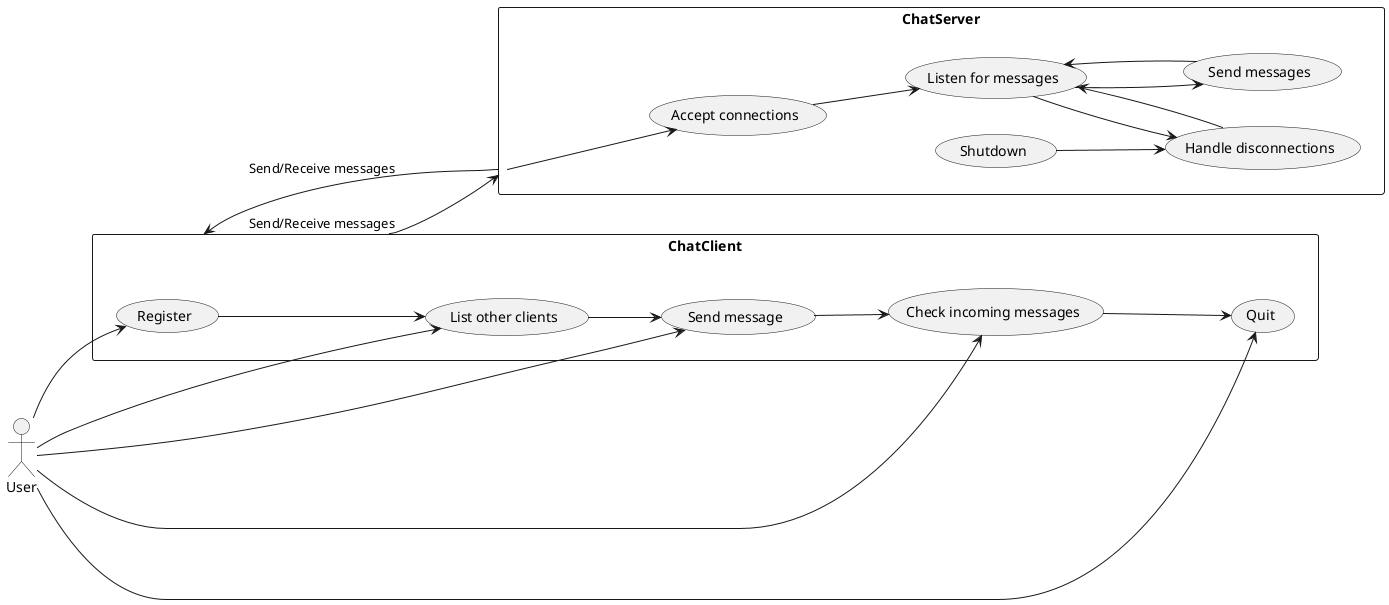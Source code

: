 @startuml
left to right direction
actor User as user

rectangle ChatClient {
  usecase "Register" as UC1
  usecase "List other clients" as UC2
  usecase "Send message" as UC3
  usecase "Check incoming messages" as UC4
  usecase "Quit" as UC5

  UC1 --> UC2
  UC2 --> UC3
  UC3 --> UC4
  UC4 --> UC5

  user --> UC1
  user --> UC2
  user --> UC3
  user --> UC4
  user --> UC5
}

rectangle ChatServer {
  usecase "Accept connections" as UC7
  usecase "Listen for messages" as UC8
  usecase "Send messages" as UC9
  usecase "Handle disconnections" as UC10
  usecase "Shutdown" as UC11

  UC7 --> UC8
  UC8 --> UC9
  UC9 --> UC8
  UC8 --> UC10
  UC10 --> UC8
  UC11 --> UC10
}

ChatClient --> ChatServer: Send/Receive messages
ChatServer --> ChatClient: Send/Receive messages
ChatServer --> UC7
@enduml

@startuml
left to right direction
actor User as user

rectangle ChatClient {
  usecase "Register" as UC1
  usecase "List other clients" as UC2
  usecase "Send message" as UC3
  usecase "Check incoming messages" as UC4
  usecase "Quit" as UC5


  user --> UC1
  user --> UC2
  user --> UC3
  user --> UC4
  user --> UC5
}

@enduml

@startuml
left to right direction
actor User as user

rectangle ChatClient {
  usecase "Register" as UC1
  usecase "List other clients" as UC2
  usecase "Send message" as UC3
  usecase "Check incoming messages" as UC4
  usecase "Quit" as UC5


  user --> UC1
  user --> UC2
  user --> UC3
  user --> UC4
  user --> UC5
}
@enduml

@startuml
title Chat Server Architecture

class ChatServer {
  - ip_addr: str
  - port: int
  - clients: dict
  - lock: threading.Lock
  - message_queue: dict
  - running: bool
  + __init__(ip_addr: str, port: int)
  + start() -> None
  + stop() -> None
  + handle_client(client_socket: socket.socket, address: tuple) -> None
}

class ChatClient {
  - server_ip: str
  - server_port: int
  - client_id: str
  - client_socket: socket.socket
  - response_queue: queue.Queue
  - stop_event: threading.Event
  + __init__(server_ip: str, server_port: int, client_id: str)
  + register() -> bool
  + handle_server_message() -> None
  + list_other_clients() -> None
  + send_message(recipient_id: str, message: str) -> None
  + check_messages() -> None
  + disconnect() -> None
  + quit() -> None
  + run() -> None
}

ChatClient --> ChatServer: connect
ChatClient --> ChatServer: register, list_other_clients, send_message, check_messages, disconnect
ChatServer --> ChatClient: response

@enduml


@startuml
title Chat Server Architecture

class ChatServer {
  - ip_addr: str
  - port: int
  - clients: dict
  - lock: threading.Lock
  - message_queue: dict
  - running: bool
  + __init__(ip_addr: str, port: int)
  + start() -> None
  + stop() -> None
  + handle_client(client_socket: socket.socket, address: tuple) -> None
}

class ChatClient {
  - server_ip: str
  - server_port: int
  - client_id: str
  - client_socket: socket.socket
  - response_queue: queue.Queue
  - stop_event: threading.Event
  + __init__(server_ip: str, server_port: int, client_id: str)
  + register() -> bool
  + handle_server_message() -> None
  + list_other_clients() -> None
  + send_message(recipient_id: str, message: str) -> None
  + check_messages() -> None
  + disconnect() -> None
  + quit() -> None
  + run() -> None
}

ChatClient -> ChatServer: register
ChatClient -> ChatServer: list_other_clients
ChatClient -> ChatServer: send_message
ChatClient -> ChatServer: check_messages
ChatClient -> ChatServer: disconnect
ChatServer -> ChatClient: response

@enduml
